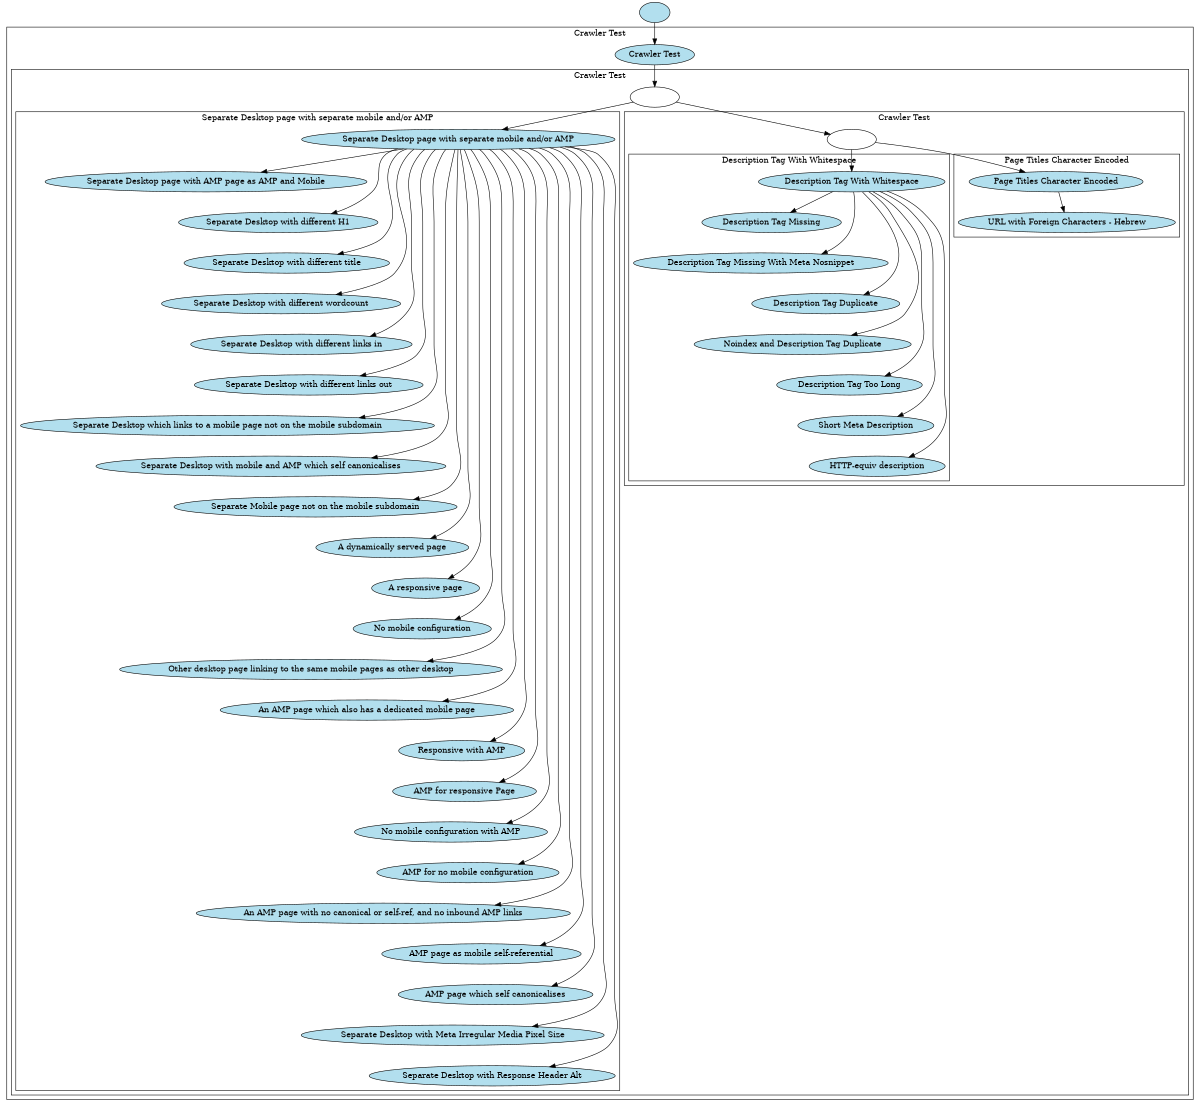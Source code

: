 digraph G {
	graph [page="8.5,11",
		size=8
	];
	node [fillcolor=lightblue2,
		fontcolor=black,
		style=filled
	];
	subgraph cluster_0 {
		graph [label="Crawler Test"];
		node [fillcolor=lightblue2,
			fontcolor=black,
			style=filled
		];
		subgraph cluster_2 {
			node [fillcolor=lightblue2,
				fontcolor=black,
				style=filled
			];
			subgraph cluster_3 {
				graph [label="Separate Desktop page with separate mobile and/or AMP"];
				"Separate Desktop page with separate mobile and/or AMP" -> "Separate Desktop page with AMP page as AMP and Mobile"	[minlen=1];
				"Separate Desktop page with separate mobile and/or AMP" -> "Separate Desktop with different H1"	[minlen=2];
				"Separate Desktop page with separate mobile and/or AMP" -> "Separate Desktop with different title"	[minlen=3];
				"Separate Desktop page with separate mobile and/or AMP" -> "Separate Desktop with different wordcount"	[minlen=4];
				"Separate Desktop page with separate mobile and/or AMP" -> "Separate Desktop with different links in"	[minlen=5];
				"Separate Desktop page with separate mobile and/or AMP" -> "Separate Desktop with different links out"	[minlen=6];
				"Separate Desktop page with separate mobile and/or AMP" -> "Separate Desktop which links to a mobile page not on the mobile subdomain"	[minlen=7];
				"Separate Desktop page with separate mobile and/or AMP" -> "Separate Desktop with mobile and AMP which self canonicalises"	[minlen=8];
				"Separate Desktop page with separate mobile and/or AMP" -> "Separate Mobile page not on the mobile subdomain"	[minlen=9];
				"Separate Desktop page with separate mobile and/or AMP" -> "A dynamically served page"	[minlen=10];
				"Separate Desktop page with separate mobile and/or AMP" -> "A responsive page"	[minlen=11];
				"Separate Desktop page with separate mobile and/or AMP" -> "No mobile configuration"	[minlen=12];
				"Separate Desktop page with separate mobile and/or AMP" -> "Other desktop page linking to the same mobile pages as other desktop"	[minlen=13];
				"Separate Desktop page with separate mobile and/or AMP" -> "An AMP page which also has a dedicated mobile page"	[minlen=14];
				"Separate Desktop page with separate mobile and/or AMP" -> "Responsive with AMP"	[minlen=15];
				"Separate Desktop page with separate mobile and/or AMP" -> "AMP for responsive Page"	[minlen=16];
				"Separate Desktop page with separate mobile and/or AMP" -> "No mobile configuration with AMP"	[minlen=17];
				"Separate Desktop page with separate mobile and/or AMP" -> "AMP for no mobile configuration"	[minlen=18];
				"Separate Desktop page with separate mobile and/or AMP" -> "An AMP page with no canonical or self-ref, and no inbound AMP links"	[minlen=19];
				"Separate Desktop page with separate mobile and/or AMP" -> "AMP page as mobile self-referential"	[minlen=20];
				"Separate Desktop page with separate mobile and/or AMP" -> "AMP page which self canonicalises"	[minlen=21];
				"Separate Desktop page with separate mobile and/or AMP" -> "Separate Desktop with Meta Irregular Media Pixel Size"	[minlen=22];
				"Separate Desktop page with separate mobile and/or AMP" -> "Separate Desktop with Response Header Alt"	[minlen=23];
			}
			subgraph cluster_5 {
				subgraph cluster_6 {
					graph [label="Description Tag With Whitespace"];
					"Description Tag With Whitespace" -> "Description Tag Missing"	[minlen=1];
					"Description Tag With Whitespace" -> "Description Tag Missing With Meta Nosnippet"	[minlen=2];
					"Description Tag With Whitespace" -> "Description Tag Duplicate"	[minlen=3];
					"Description Tag With Whitespace" -> "Noindex and Description Tag Duplicate"	[minlen=4];
					"Description Tag With Whitespace" -> "Description Tag Too Long"	[minlen=5];
					"Description Tag With Whitespace" -> "Short Meta Description"	[minlen=6];
					"Description Tag With Whitespace" -> "HTTP-equiv description"	[minlen=7];
				}
				subgraph cluster_7 {
					graph [label="Page Titles Character Encoded"];
					"Page Titles Character Encoded" -> "URL with Foreign Characters - Hebrew"	[minlen=1];
				}
				head_4	[fillcolor=white,
					fontcolor=white];
				head_4 -> "Description Tag With Whitespace";
				head_4 -> "Page Titles Character Encoded";
			}
			head_1	[fillcolor=white,
				fontcolor=white];
			head_1 -> "Separate Desktop page with separate mobile and/or AMP";
			head_1 -> head_4;
		}
		"Crawler Test" -> head_1;
	}
	"" -> "Crawler Test"	[minlen=1];
}
